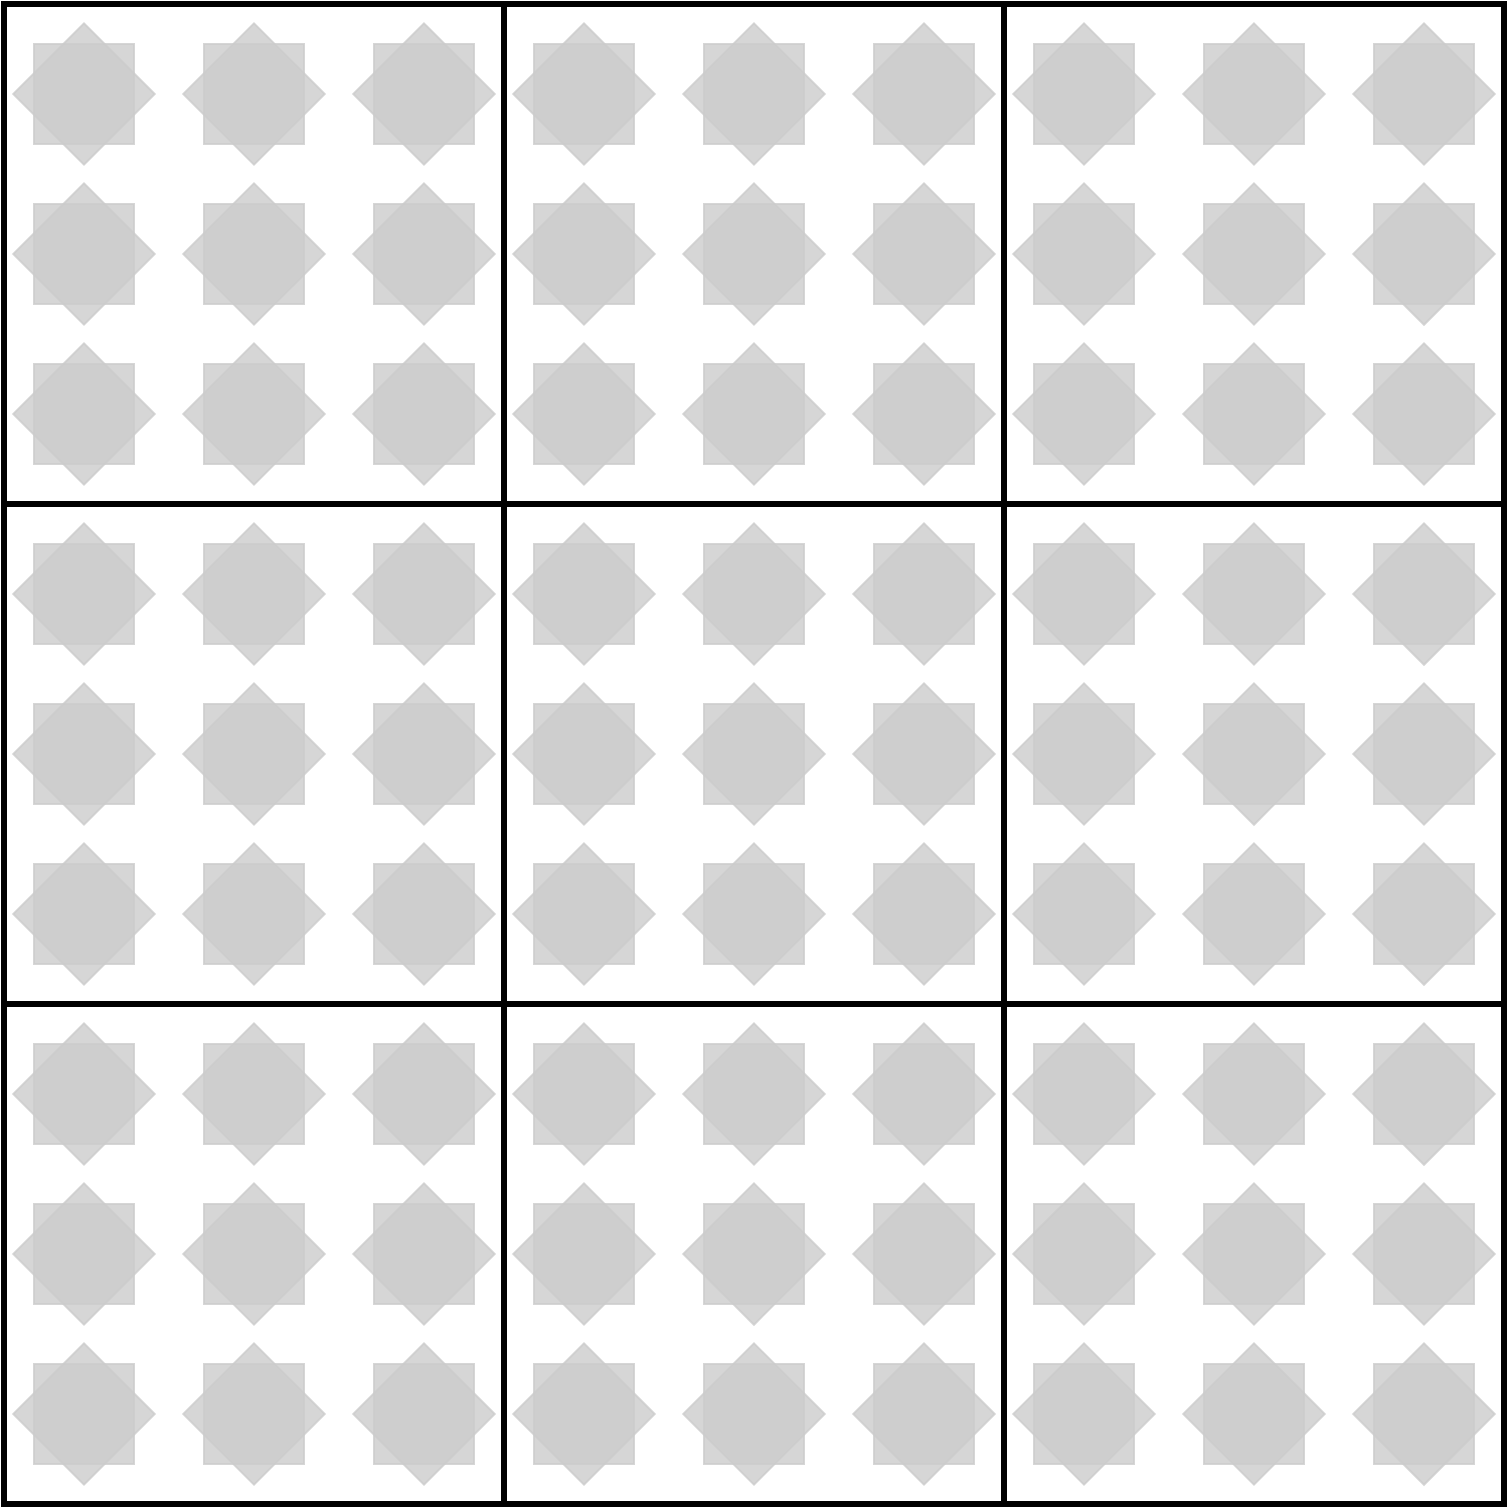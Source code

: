 <mxfile version="12.1.9" type="device" pages="1"><diagram id="GOJhBWJyi0ZHvCEmh9aM" name="Page-1"><mxGraphModel dx="414" dy="-118" grid="0" gridSize="10" guides="0" tooltips="1" connect="0" arrows="0" fold="1" page="0" pageScale="1" pageWidth="1169" pageHeight="827" math="0" shadow="0"><root><mxCell id="0"/><mxCell id="1" parent="0"/><mxCell id="tuP7c2KgImEKTjtKFysE-7" value="" style="whiteSpace=wrap;html=1;aspect=fixed;strokeWidth=3;" vertex="1" parent="1"><mxGeometry x="665" y="1080" width="250" height="250" as="geometry"/></mxCell><mxCell id="tuP7c2KgImEKTjtKFysE-31" value="" style="whiteSpace=wrap;html=1;aspect=fixed;strokeColor=#CCCC;strokeWidth=1;fillColor=#CCCC;" vertex="1" parent="1"><mxGeometry x="850" y="1260" width="50" height="50" as="geometry"/></mxCell><mxCell id="tuP7c2KgImEKTjtKFysE-32" value="" style="whiteSpace=wrap;html=1;aspect=fixed;strokeColor=#CCCC;strokeWidth=1;fillColor=#CCCC;rotation=45;" vertex="1" parent="1"><mxGeometry x="850" y="1260" width="50" height="50" as="geometry"/></mxCell><mxCell id="tuP7c2KgImEKTjtKFysE-33" value="" style="whiteSpace=wrap;html=1;aspect=fixed;strokeColor=#CCCC;strokeWidth=1;fillColor=#CCCC;" vertex="1" parent="1"><mxGeometry x="765" y="1260" width="50" height="50" as="geometry"/></mxCell><mxCell id="tuP7c2KgImEKTjtKFysE-34" value="" style="whiteSpace=wrap;html=1;aspect=fixed;strokeColor=#CCCC;strokeWidth=1;fillColor=#CCCC;rotation=45;" vertex="1" parent="1"><mxGeometry x="765" y="1260" width="50" height="50" as="geometry"/></mxCell><mxCell id="tuP7c2KgImEKTjtKFysE-35" value="" style="whiteSpace=wrap;html=1;aspect=fixed;strokeColor=#CCCC;strokeWidth=1;fillColor=#CCCC;" vertex="1" parent="1"><mxGeometry x="680" y="1260" width="50" height="50" as="geometry"/></mxCell><mxCell id="tuP7c2KgImEKTjtKFysE-36" value="" style="whiteSpace=wrap;html=1;aspect=fixed;strokeColor=#CCCC;strokeWidth=1;fillColor=#CCCC;rotation=45;" vertex="1" parent="1"><mxGeometry x="680" y="1260" width="50" height="50" as="geometry"/></mxCell><mxCell id="tuP7c2KgImEKTjtKFysE-43" value="" style="whiteSpace=wrap;html=1;aspect=fixed;strokeColor=#CCCC;strokeWidth=1;fillColor=#CCCC;" vertex="1" parent="1"><mxGeometry x="850" y="1100" width="50" height="50" as="geometry"/></mxCell><mxCell id="tuP7c2KgImEKTjtKFysE-44" value="" style="whiteSpace=wrap;html=1;aspect=fixed;strokeColor=#CCCC;strokeWidth=1;fillColor=#CCCC;rotation=45;" vertex="1" parent="1"><mxGeometry x="850" y="1100" width="50" height="50" as="geometry"/></mxCell><mxCell id="tuP7c2KgImEKTjtKFysE-45" value="" style="whiteSpace=wrap;html=1;aspect=fixed;strokeColor=#CCCC;strokeWidth=1;fillColor=#CCCC;" vertex="1" parent="1"><mxGeometry x="765" y="1100" width="50" height="50" as="geometry"/></mxCell><mxCell id="tuP7c2KgImEKTjtKFysE-46" value="" style="whiteSpace=wrap;html=1;aspect=fixed;strokeColor=#CCCC;strokeWidth=1;fillColor=#CCCC;rotation=45;" vertex="1" parent="1"><mxGeometry x="765" y="1100" width="50" height="50" as="geometry"/></mxCell><mxCell id="tuP7c2KgImEKTjtKFysE-47" value="" style="whiteSpace=wrap;html=1;aspect=fixed;strokeColor=#CCCC;strokeWidth=1;fillColor=#CCCC;" vertex="1" parent="1"><mxGeometry x="680" y="1100" width="50" height="50" as="geometry"/></mxCell><mxCell id="tuP7c2KgImEKTjtKFysE-48" value="" style="whiteSpace=wrap;html=1;aspect=fixed;strokeColor=#CCCC;strokeWidth=1;fillColor=#CCCC;rotation=45;" vertex="1" parent="1"><mxGeometry x="680" y="1100" width="50" height="50" as="geometry"/></mxCell><mxCell id="tuP7c2KgImEKTjtKFysE-49" value="" style="whiteSpace=wrap;html=1;aspect=fixed;strokeColor=#CCCC;strokeWidth=1;fillColor=#CCCC;" vertex="1" parent="1"><mxGeometry x="850" y="1180" width="50" height="50" as="geometry"/></mxCell><mxCell id="tuP7c2KgImEKTjtKFysE-50" value="" style="whiteSpace=wrap;html=1;aspect=fixed;strokeColor=#CCCC;strokeWidth=1;fillColor=#CCCC;rotation=45;" vertex="1" parent="1"><mxGeometry x="850" y="1180" width="50" height="50" as="geometry"/></mxCell><mxCell id="tuP7c2KgImEKTjtKFysE-51" value="" style="whiteSpace=wrap;html=1;aspect=fixed;strokeColor=#CCCC;strokeWidth=1;fillColor=#CCCC;" vertex="1" parent="1"><mxGeometry x="765" y="1180" width="50" height="50" as="geometry"/></mxCell><mxCell id="tuP7c2KgImEKTjtKFysE-52" value="" style="whiteSpace=wrap;html=1;aspect=fixed;strokeColor=#CCCC;strokeWidth=1;fillColor=#CCCC;rotation=45;" vertex="1" parent="1"><mxGeometry x="765" y="1180" width="50" height="50" as="geometry"/></mxCell><mxCell id="tuP7c2KgImEKTjtKFysE-53" value="" style="whiteSpace=wrap;html=1;aspect=fixed;strokeColor=#CCCC;strokeWidth=1;fillColor=#CCCC;" vertex="1" parent="1"><mxGeometry x="680" y="1180" width="50" height="50" as="geometry"/></mxCell><mxCell id="tuP7c2KgImEKTjtKFysE-54" value="" style="whiteSpace=wrap;html=1;aspect=fixed;strokeColor=#CCCC;strokeWidth=1;fillColor=#CCCC;rotation=45;" vertex="1" parent="1"><mxGeometry x="680" y="1180" width="50" height="50" as="geometry"/></mxCell><mxCell id="tuP7c2KgImEKTjtKFysE-55" value="" style="whiteSpace=wrap;html=1;aspect=fixed;strokeWidth=3;" vertex="1" parent="1"><mxGeometry x="915" y="1080" width="250" height="250" as="geometry"/></mxCell><mxCell id="tuP7c2KgImEKTjtKFysE-56" value="" style="whiteSpace=wrap;html=1;aspect=fixed;strokeColor=#CCCC;strokeWidth=1;fillColor=#CCCC;" vertex="1" parent="1"><mxGeometry x="1100" y="1260" width="50" height="50" as="geometry"/></mxCell><mxCell id="tuP7c2KgImEKTjtKFysE-57" value="" style="whiteSpace=wrap;html=1;aspect=fixed;strokeColor=#CCCC;strokeWidth=1;fillColor=#CCCC;rotation=45;" vertex="1" parent="1"><mxGeometry x="1100" y="1260" width="50" height="50" as="geometry"/></mxCell><mxCell id="tuP7c2KgImEKTjtKFysE-58" value="" style="whiteSpace=wrap;html=1;aspect=fixed;strokeColor=#CCCC;strokeWidth=1;fillColor=#CCCC;" vertex="1" parent="1"><mxGeometry x="1015" y="1260" width="50" height="50" as="geometry"/></mxCell><mxCell id="tuP7c2KgImEKTjtKFysE-59" value="" style="whiteSpace=wrap;html=1;aspect=fixed;strokeColor=#CCCC;strokeWidth=1;fillColor=#CCCC;rotation=45;" vertex="1" parent="1"><mxGeometry x="1015" y="1260" width="50" height="50" as="geometry"/></mxCell><mxCell id="tuP7c2KgImEKTjtKFysE-60" value="" style="whiteSpace=wrap;html=1;aspect=fixed;strokeColor=#CCCC;strokeWidth=1;fillColor=#CCCC;" vertex="1" parent="1"><mxGeometry x="930" y="1260" width="50" height="50" as="geometry"/></mxCell><mxCell id="tuP7c2KgImEKTjtKFysE-61" value="" style="whiteSpace=wrap;html=1;aspect=fixed;strokeColor=#CCCC;strokeWidth=1;fillColor=#CCCC;rotation=45;" vertex="1" parent="1"><mxGeometry x="930" y="1260" width="50" height="50" as="geometry"/></mxCell><mxCell id="tuP7c2KgImEKTjtKFysE-62" value="" style="whiteSpace=wrap;html=1;aspect=fixed;strokeColor=#CCCC;strokeWidth=1;fillColor=#CCCC;" vertex="1" parent="1"><mxGeometry x="1100" y="1100" width="50" height="50" as="geometry"/></mxCell><mxCell id="tuP7c2KgImEKTjtKFysE-63" value="" style="whiteSpace=wrap;html=1;aspect=fixed;strokeColor=#CCCC;strokeWidth=1;fillColor=#CCCC;rotation=45;" vertex="1" parent="1"><mxGeometry x="1100" y="1100" width="50" height="50" as="geometry"/></mxCell><mxCell id="tuP7c2KgImEKTjtKFysE-64" value="" style="whiteSpace=wrap;html=1;aspect=fixed;strokeColor=#CCCC;strokeWidth=1;fillColor=#CCCC;" vertex="1" parent="1"><mxGeometry x="1015" y="1100" width="50" height="50" as="geometry"/></mxCell><mxCell id="tuP7c2KgImEKTjtKFysE-65" value="" style="whiteSpace=wrap;html=1;aspect=fixed;strokeColor=#CCCC;strokeWidth=1;fillColor=#CCCC;rotation=45;" vertex="1" parent="1"><mxGeometry x="1015" y="1100" width="50" height="50" as="geometry"/></mxCell><mxCell id="tuP7c2KgImEKTjtKFysE-66" value="" style="whiteSpace=wrap;html=1;aspect=fixed;strokeColor=#CCCC;strokeWidth=1;fillColor=#CCCC;" vertex="1" parent="1"><mxGeometry x="930" y="1100" width="50" height="50" as="geometry"/></mxCell><mxCell id="tuP7c2KgImEKTjtKFysE-67" value="" style="whiteSpace=wrap;html=1;aspect=fixed;strokeColor=#CCCC;strokeWidth=1;fillColor=#CCCC;rotation=45;" vertex="1" parent="1"><mxGeometry x="930" y="1100" width="50" height="50" as="geometry"/></mxCell><mxCell id="tuP7c2KgImEKTjtKFysE-68" value="" style="whiteSpace=wrap;html=1;aspect=fixed;strokeColor=#CCCC;strokeWidth=1;fillColor=#CCCC;" vertex="1" parent="1"><mxGeometry x="1100" y="1180" width="50" height="50" as="geometry"/></mxCell><mxCell id="tuP7c2KgImEKTjtKFysE-69" value="" style="whiteSpace=wrap;html=1;aspect=fixed;strokeColor=#CCCC;strokeWidth=1;fillColor=#CCCC;rotation=45;" vertex="1" parent="1"><mxGeometry x="1100" y="1180" width="50" height="50" as="geometry"/></mxCell><mxCell id="tuP7c2KgImEKTjtKFysE-70" value="" style="whiteSpace=wrap;html=1;aspect=fixed;strokeColor=#CCCC;strokeWidth=1;fillColor=#CCCC;" vertex="1" parent="1"><mxGeometry x="1015" y="1180" width="50" height="50" as="geometry"/></mxCell><mxCell id="tuP7c2KgImEKTjtKFysE-71" value="" style="whiteSpace=wrap;html=1;aspect=fixed;strokeColor=#CCCC;strokeWidth=1;fillColor=#CCCC;rotation=45;" vertex="1" parent="1"><mxGeometry x="1015" y="1180" width="50" height="50" as="geometry"/></mxCell><mxCell id="tuP7c2KgImEKTjtKFysE-72" value="" style="whiteSpace=wrap;html=1;aspect=fixed;strokeColor=#CCCC;strokeWidth=1;fillColor=#CCCC;" vertex="1" parent="1"><mxGeometry x="930" y="1180" width="50" height="50" as="geometry"/></mxCell><mxCell id="tuP7c2KgImEKTjtKFysE-73" value="" style="whiteSpace=wrap;html=1;aspect=fixed;strokeColor=#CCCC;strokeWidth=1;fillColor=#CCCC;rotation=45;" vertex="1" parent="1"><mxGeometry x="930" y="1180" width="50" height="50" as="geometry"/></mxCell><mxCell id="tuP7c2KgImEKTjtKFysE-93" value="" style="whiteSpace=wrap;html=1;aspect=fixed;strokeWidth=3;" vertex="1" parent="1"><mxGeometry x="415" y="1080" width="250" height="250" as="geometry"/></mxCell><mxCell id="tuP7c2KgImEKTjtKFysE-94" value="" style="whiteSpace=wrap;html=1;aspect=fixed;strokeColor=#CCCC;strokeWidth=1;fillColor=#CCCC;" vertex="1" parent="1"><mxGeometry x="600" y="1260" width="50" height="50" as="geometry"/></mxCell><mxCell id="tuP7c2KgImEKTjtKFysE-95" value="" style="whiteSpace=wrap;html=1;aspect=fixed;strokeColor=#CCCC;strokeWidth=1;fillColor=#CCCC;rotation=45;" vertex="1" parent="1"><mxGeometry x="600" y="1260" width="50" height="50" as="geometry"/></mxCell><mxCell id="tuP7c2KgImEKTjtKFysE-96" value="" style="whiteSpace=wrap;html=1;aspect=fixed;strokeColor=#CCCC;strokeWidth=1;fillColor=#CCCC;" vertex="1" parent="1"><mxGeometry x="515" y="1260" width="50" height="50" as="geometry"/></mxCell><mxCell id="tuP7c2KgImEKTjtKFysE-97" value="" style="whiteSpace=wrap;html=1;aspect=fixed;strokeColor=#CCCC;strokeWidth=1;fillColor=#CCCC;rotation=45;" vertex="1" parent="1"><mxGeometry x="515" y="1260" width="50" height="50" as="geometry"/></mxCell><mxCell id="tuP7c2KgImEKTjtKFysE-98" value="" style="whiteSpace=wrap;html=1;aspect=fixed;strokeColor=#CCCC;strokeWidth=1;fillColor=#CCCC;" vertex="1" parent="1"><mxGeometry x="430" y="1260" width="50" height="50" as="geometry"/></mxCell><mxCell id="tuP7c2KgImEKTjtKFysE-99" value="" style="whiteSpace=wrap;html=1;aspect=fixed;strokeColor=#CCCC;strokeWidth=1;fillColor=#CCCC;rotation=45;" vertex="1" parent="1"><mxGeometry x="430" y="1260" width="50" height="50" as="geometry"/></mxCell><mxCell id="tuP7c2KgImEKTjtKFysE-100" value="" style="whiteSpace=wrap;html=1;aspect=fixed;strokeColor=#CCCC;strokeWidth=1;fillColor=#CCCC;" vertex="1" parent="1"><mxGeometry x="600" y="1100" width="50" height="50" as="geometry"/></mxCell><mxCell id="tuP7c2KgImEKTjtKFysE-101" value="" style="whiteSpace=wrap;html=1;aspect=fixed;strokeColor=#CCCC;strokeWidth=1;fillColor=#CCCC;rotation=45;" vertex="1" parent="1"><mxGeometry x="600" y="1100" width="50" height="50" as="geometry"/></mxCell><mxCell id="tuP7c2KgImEKTjtKFysE-102" value="" style="whiteSpace=wrap;html=1;aspect=fixed;strokeColor=#CCCC;strokeWidth=1;fillColor=#CCCC;" vertex="1" parent="1"><mxGeometry x="515" y="1100" width="50" height="50" as="geometry"/></mxCell><mxCell id="tuP7c2KgImEKTjtKFysE-103" value="" style="whiteSpace=wrap;html=1;aspect=fixed;strokeColor=#CCCC;strokeWidth=1;fillColor=#CCCC;rotation=45;" vertex="1" parent="1"><mxGeometry x="515" y="1100" width="50" height="50" as="geometry"/></mxCell><mxCell id="tuP7c2KgImEKTjtKFysE-104" value="" style="whiteSpace=wrap;html=1;aspect=fixed;strokeColor=#CCCC;strokeWidth=1;fillColor=#CCCC;" vertex="1" parent="1"><mxGeometry x="430" y="1100" width="50" height="50" as="geometry"/></mxCell><mxCell id="tuP7c2KgImEKTjtKFysE-105" value="" style="whiteSpace=wrap;html=1;aspect=fixed;strokeColor=#CCCC;strokeWidth=1;fillColor=#CCCC;rotation=45;" vertex="1" parent="1"><mxGeometry x="430" y="1100" width="50" height="50" as="geometry"/></mxCell><mxCell id="tuP7c2KgImEKTjtKFysE-106" value="" style="whiteSpace=wrap;html=1;aspect=fixed;strokeColor=#CCCC;strokeWidth=1;fillColor=#CCCC;" vertex="1" parent="1"><mxGeometry x="600" y="1180" width="50" height="50" as="geometry"/></mxCell><mxCell id="tuP7c2KgImEKTjtKFysE-107" value="" style="whiteSpace=wrap;html=1;aspect=fixed;strokeColor=#CCCC;strokeWidth=1;fillColor=#CCCC;rotation=45;" vertex="1" parent="1"><mxGeometry x="600" y="1180" width="50" height="50" as="geometry"/></mxCell><mxCell id="tuP7c2KgImEKTjtKFysE-108" value="" style="whiteSpace=wrap;html=1;aspect=fixed;strokeColor=#CCCC;strokeWidth=1;fillColor=#CCCC;" vertex="1" parent="1"><mxGeometry x="515" y="1180" width="50" height="50" as="geometry"/></mxCell><mxCell id="tuP7c2KgImEKTjtKFysE-109" value="" style="whiteSpace=wrap;html=1;aspect=fixed;strokeColor=#CCCC;strokeWidth=1;fillColor=#CCCC;rotation=45;" vertex="1" parent="1"><mxGeometry x="515" y="1180" width="50" height="50" as="geometry"/></mxCell><mxCell id="tuP7c2KgImEKTjtKFysE-110" value="" style="whiteSpace=wrap;html=1;aspect=fixed;strokeColor=#CCCC;strokeWidth=1;fillColor=#CCCC;" vertex="1" parent="1"><mxGeometry x="430" y="1180" width="50" height="50" as="geometry"/></mxCell><mxCell id="tuP7c2KgImEKTjtKFysE-111" value="" style="whiteSpace=wrap;html=1;aspect=fixed;strokeColor=#CCCC;strokeWidth=1;fillColor=#CCCC;rotation=45;" vertex="1" parent="1"><mxGeometry x="430" y="1180" width="50" height="50" as="geometry"/></mxCell><mxCell id="tuP7c2KgImEKTjtKFysE-112" value="" style="whiteSpace=wrap;html=1;aspect=fixed;strokeWidth=3;" vertex="1" parent="1"><mxGeometry x="665" y="1330" width="250" height="250" as="geometry"/></mxCell><mxCell id="tuP7c2KgImEKTjtKFysE-113" value="" style="whiteSpace=wrap;html=1;aspect=fixed;strokeColor=#CCCC;strokeWidth=1;fillColor=#CCCC;" vertex="1" parent="1"><mxGeometry x="850" y="1510" width="50" height="50" as="geometry"/></mxCell><mxCell id="tuP7c2KgImEKTjtKFysE-114" value="" style="whiteSpace=wrap;html=1;aspect=fixed;strokeColor=#CCCC;strokeWidth=1;fillColor=#CCCC;rotation=45;" vertex="1" parent="1"><mxGeometry x="850" y="1510" width="50" height="50" as="geometry"/></mxCell><mxCell id="tuP7c2KgImEKTjtKFysE-115" value="" style="whiteSpace=wrap;html=1;aspect=fixed;strokeColor=#CCCC;strokeWidth=1;fillColor=#CCCC;" vertex="1" parent="1"><mxGeometry x="765" y="1510" width="50" height="50" as="geometry"/></mxCell><mxCell id="tuP7c2KgImEKTjtKFysE-116" value="" style="whiteSpace=wrap;html=1;aspect=fixed;strokeColor=#CCCC;strokeWidth=1;fillColor=#CCCC;rotation=45;" vertex="1" parent="1"><mxGeometry x="765" y="1510" width="50" height="50" as="geometry"/></mxCell><mxCell id="tuP7c2KgImEKTjtKFysE-117" value="" style="whiteSpace=wrap;html=1;aspect=fixed;strokeColor=#CCCC;strokeWidth=1;fillColor=#CCCC;" vertex="1" parent="1"><mxGeometry x="680" y="1510" width="50" height="50" as="geometry"/></mxCell><mxCell id="tuP7c2KgImEKTjtKFysE-118" value="" style="whiteSpace=wrap;html=1;aspect=fixed;strokeColor=#CCCC;strokeWidth=1;fillColor=#CCCC;rotation=45;" vertex="1" parent="1"><mxGeometry x="680" y="1510" width="50" height="50" as="geometry"/></mxCell><mxCell id="tuP7c2KgImEKTjtKFysE-119" value="" style="whiteSpace=wrap;html=1;aspect=fixed;strokeColor=#CCCC;strokeWidth=1;fillColor=#CCCC;" vertex="1" parent="1"><mxGeometry x="850" y="1350" width="50" height="50" as="geometry"/></mxCell><mxCell id="tuP7c2KgImEKTjtKFysE-120" value="" style="whiteSpace=wrap;html=1;aspect=fixed;strokeColor=#CCCC;strokeWidth=1;fillColor=#CCCC;rotation=45;" vertex="1" parent="1"><mxGeometry x="850" y="1350" width="50" height="50" as="geometry"/></mxCell><mxCell id="tuP7c2KgImEKTjtKFysE-121" value="" style="whiteSpace=wrap;html=1;aspect=fixed;strokeColor=#CCCC;strokeWidth=1;fillColor=#CCCC;" vertex="1" parent="1"><mxGeometry x="765" y="1350" width="50" height="50" as="geometry"/></mxCell><mxCell id="tuP7c2KgImEKTjtKFysE-122" value="" style="whiteSpace=wrap;html=1;aspect=fixed;strokeColor=#CCCC;strokeWidth=1;fillColor=#CCCC;rotation=45;" vertex="1" parent="1"><mxGeometry x="765" y="1350" width="50" height="50" as="geometry"/></mxCell><mxCell id="tuP7c2KgImEKTjtKFysE-123" value="" style="whiteSpace=wrap;html=1;aspect=fixed;strokeColor=#CCCC;strokeWidth=1;fillColor=#CCCC;" vertex="1" parent="1"><mxGeometry x="680" y="1350" width="50" height="50" as="geometry"/></mxCell><mxCell id="tuP7c2KgImEKTjtKFysE-124" value="" style="whiteSpace=wrap;html=1;aspect=fixed;strokeColor=#CCCC;strokeWidth=1;fillColor=#CCCC;rotation=45;" vertex="1" parent="1"><mxGeometry x="680" y="1350" width="50" height="50" as="geometry"/></mxCell><mxCell id="tuP7c2KgImEKTjtKFysE-125" value="" style="whiteSpace=wrap;html=1;aspect=fixed;strokeColor=#CCCC;strokeWidth=1;fillColor=#CCCC;" vertex="1" parent="1"><mxGeometry x="850" y="1430" width="50" height="50" as="geometry"/></mxCell><mxCell id="tuP7c2KgImEKTjtKFysE-126" value="" style="whiteSpace=wrap;html=1;aspect=fixed;strokeColor=#CCCC;strokeWidth=1;fillColor=#CCCC;rotation=45;" vertex="1" parent="1"><mxGeometry x="850" y="1430" width="50" height="50" as="geometry"/></mxCell><mxCell id="tuP7c2KgImEKTjtKFysE-127" value="" style="whiteSpace=wrap;html=1;aspect=fixed;strokeColor=#CCCC;strokeWidth=1;fillColor=#CCCC;" vertex="1" parent="1"><mxGeometry x="765" y="1430" width="50" height="50" as="geometry"/></mxCell><mxCell id="tuP7c2KgImEKTjtKFysE-128" value="" style="whiteSpace=wrap;html=1;aspect=fixed;strokeColor=#CCCC;strokeWidth=1;fillColor=#CCCC;rotation=45;" vertex="1" parent="1"><mxGeometry x="765" y="1430" width="50" height="50" as="geometry"/></mxCell><mxCell id="tuP7c2KgImEKTjtKFysE-129" value="" style="whiteSpace=wrap;html=1;aspect=fixed;strokeColor=#CCCC;strokeWidth=1;fillColor=#CCCC;" vertex="1" parent="1"><mxGeometry x="680" y="1430" width="50" height="50" as="geometry"/></mxCell><mxCell id="tuP7c2KgImEKTjtKFysE-130" value="" style="whiteSpace=wrap;html=1;aspect=fixed;strokeColor=#CCCC;strokeWidth=1;fillColor=#CCCC;rotation=45;" vertex="1" parent="1"><mxGeometry x="680" y="1430" width="50" height="50" as="geometry"/></mxCell><mxCell id="tuP7c2KgImEKTjtKFysE-131" value="" style="whiteSpace=wrap;html=1;aspect=fixed;strokeWidth=3;" vertex="1" parent="1"><mxGeometry x="915" y="1330" width="250" height="250" as="geometry"/></mxCell><mxCell id="tuP7c2KgImEKTjtKFysE-132" value="" style="whiteSpace=wrap;html=1;aspect=fixed;strokeColor=#CCCC;strokeWidth=1;fillColor=#CCCC;" vertex="1" parent="1"><mxGeometry x="1100" y="1510" width="50" height="50" as="geometry"/></mxCell><mxCell id="tuP7c2KgImEKTjtKFysE-133" value="" style="whiteSpace=wrap;html=1;aspect=fixed;strokeColor=#CCCC;strokeWidth=1;fillColor=#CCCC;rotation=45;" vertex="1" parent="1"><mxGeometry x="1100" y="1510" width="50" height="50" as="geometry"/></mxCell><mxCell id="tuP7c2KgImEKTjtKFysE-134" value="" style="whiteSpace=wrap;html=1;aspect=fixed;strokeColor=#CCCC;strokeWidth=1;fillColor=#CCCC;" vertex="1" parent="1"><mxGeometry x="1015" y="1510" width="50" height="50" as="geometry"/></mxCell><mxCell id="tuP7c2KgImEKTjtKFysE-135" value="" style="whiteSpace=wrap;html=1;aspect=fixed;strokeColor=#CCCC;strokeWidth=1;fillColor=#CCCC;rotation=45;" vertex="1" parent="1"><mxGeometry x="1015" y="1510" width="50" height="50" as="geometry"/></mxCell><mxCell id="tuP7c2KgImEKTjtKFysE-136" value="" style="whiteSpace=wrap;html=1;aspect=fixed;strokeColor=#CCCC;strokeWidth=1;fillColor=#CCCC;" vertex="1" parent="1"><mxGeometry x="930" y="1510" width="50" height="50" as="geometry"/></mxCell><mxCell id="tuP7c2KgImEKTjtKFysE-137" value="" style="whiteSpace=wrap;html=1;aspect=fixed;strokeColor=#CCCC;strokeWidth=1;fillColor=#CCCC;rotation=45;" vertex="1" parent="1"><mxGeometry x="930" y="1510" width="50" height="50" as="geometry"/></mxCell><mxCell id="tuP7c2KgImEKTjtKFysE-138" value="" style="whiteSpace=wrap;html=1;aspect=fixed;strokeColor=#CCCC;strokeWidth=1;fillColor=#CCCC;" vertex="1" parent="1"><mxGeometry x="1100" y="1350" width="50" height="50" as="geometry"/></mxCell><mxCell id="tuP7c2KgImEKTjtKFysE-139" value="" style="whiteSpace=wrap;html=1;aspect=fixed;strokeColor=#CCCC;strokeWidth=1;fillColor=#CCCC;rotation=45;" vertex="1" parent="1"><mxGeometry x="1100" y="1350" width="50" height="50" as="geometry"/></mxCell><mxCell id="tuP7c2KgImEKTjtKFysE-140" value="" style="whiteSpace=wrap;html=1;aspect=fixed;strokeColor=#CCCC;strokeWidth=1;fillColor=#CCCC;" vertex="1" parent="1"><mxGeometry x="1015" y="1350" width="50" height="50" as="geometry"/></mxCell><mxCell id="tuP7c2KgImEKTjtKFysE-141" value="" style="whiteSpace=wrap;html=1;aspect=fixed;strokeColor=#CCCC;strokeWidth=1;fillColor=#CCCC;rotation=45;" vertex="1" parent="1"><mxGeometry x="1015" y="1350" width="50" height="50" as="geometry"/></mxCell><mxCell id="tuP7c2KgImEKTjtKFysE-142" value="" style="whiteSpace=wrap;html=1;aspect=fixed;strokeColor=#CCCC;strokeWidth=1;fillColor=#CCCC;" vertex="1" parent="1"><mxGeometry x="930" y="1350" width="50" height="50" as="geometry"/></mxCell><mxCell id="tuP7c2KgImEKTjtKFysE-143" value="" style="whiteSpace=wrap;html=1;aspect=fixed;strokeColor=#CCCC;strokeWidth=1;fillColor=#CCCC;rotation=45;" vertex="1" parent="1"><mxGeometry x="930" y="1350" width="50" height="50" as="geometry"/></mxCell><mxCell id="tuP7c2KgImEKTjtKFysE-144" value="" style="whiteSpace=wrap;html=1;aspect=fixed;strokeColor=#CCCC;strokeWidth=1;fillColor=#CCCC;" vertex="1" parent="1"><mxGeometry x="1100" y="1430" width="50" height="50" as="geometry"/></mxCell><mxCell id="tuP7c2KgImEKTjtKFysE-145" value="" style="whiteSpace=wrap;html=1;aspect=fixed;strokeColor=#CCCC;strokeWidth=1;fillColor=#CCCC;rotation=45;" vertex="1" parent="1"><mxGeometry x="1100" y="1430" width="50" height="50" as="geometry"/></mxCell><mxCell id="tuP7c2KgImEKTjtKFysE-146" value="" style="whiteSpace=wrap;html=1;aspect=fixed;strokeColor=#CCCC;strokeWidth=1;fillColor=#CCCC;" vertex="1" parent="1"><mxGeometry x="1015" y="1430" width="50" height="50" as="geometry"/></mxCell><mxCell id="tuP7c2KgImEKTjtKFysE-147" value="" style="whiteSpace=wrap;html=1;aspect=fixed;strokeColor=#CCCC;strokeWidth=1;fillColor=#CCCC;rotation=45;" vertex="1" parent="1"><mxGeometry x="1015" y="1430" width="50" height="50" as="geometry"/></mxCell><mxCell id="tuP7c2KgImEKTjtKFysE-148" value="" style="whiteSpace=wrap;html=1;aspect=fixed;strokeColor=#CCCC;strokeWidth=1;fillColor=#CCCC;" vertex="1" parent="1"><mxGeometry x="930" y="1430" width="50" height="50" as="geometry"/></mxCell><mxCell id="tuP7c2KgImEKTjtKFysE-149" value="" style="whiteSpace=wrap;html=1;aspect=fixed;strokeColor=#CCCC;strokeWidth=1;fillColor=#CCCC;rotation=45;" vertex="1" parent="1"><mxGeometry x="930" y="1430" width="50" height="50" as="geometry"/></mxCell><mxCell id="tuP7c2KgImEKTjtKFysE-150" value="" style="whiteSpace=wrap;html=1;aspect=fixed;strokeWidth=3;" vertex="1" parent="1"><mxGeometry x="415" y="1330" width="250" height="250" as="geometry"/></mxCell><mxCell id="tuP7c2KgImEKTjtKFysE-151" value="" style="whiteSpace=wrap;html=1;aspect=fixed;strokeColor=#CCCC;strokeWidth=1;fillColor=#CCCC;" vertex="1" parent="1"><mxGeometry x="600" y="1510" width="50" height="50" as="geometry"/></mxCell><mxCell id="tuP7c2KgImEKTjtKFysE-152" value="" style="whiteSpace=wrap;html=1;aspect=fixed;strokeColor=#CCCC;strokeWidth=1;fillColor=#CCCC;rotation=45;" vertex="1" parent="1"><mxGeometry x="600" y="1510" width="50" height="50" as="geometry"/></mxCell><mxCell id="tuP7c2KgImEKTjtKFysE-153" value="" style="whiteSpace=wrap;html=1;aspect=fixed;strokeColor=#CCCC;strokeWidth=1;fillColor=#CCCC;" vertex="1" parent="1"><mxGeometry x="515" y="1510" width="50" height="50" as="geometry"/></mxCell><mxCell id="tuP7c2KgImEKTjtKFysE-154" value="" style="whiteSpace=wrap;html=1;aspect=fixed;strokeColor=#CCCC;strokeWidth=1;fillColor=#CCCC;rotation=45;" vertex="1" parent="1"><mxGeometry x="515" y="1510" width="50" height="50" as="geometry"/></mxCell><mxCell id="tuP7c2KgImEKTjtKFysE-155" value="" style="whiteSpace=wrap;html=1;aspect=fixed;strokeColor=#CCCC;strokeWidth=1;fillColor=#CCCC;" vertex="1" parent="1"><mxGeometry x="430" y="1510" width="50" height="50" as="geometry"/></mxCell><mxCell id="tuP7c2KgImEKTjtKFysE-156" value="" style="whiteSpace=wrap;html=1;aspect=fixed;strokeColor=#CCCC;strokeWidth=1;fillColor=#CCCC;rotation=45;" vertex="1" parent="1"><mxGeometry x="430" y="1510" width="50" height="50" as="geometry"/></mxCell><mxCell id="tuP7c2KgImEKTjtKFysE-157" value="" style="whiteSpace=wrap;html=1;aspect=fixed;strokeColor=#CCCC;strokeWidth=1;fillColor=#CCCC;" vertex="1" parent="1"><mxGeometry x="600" y="1350" width="50" height="50" as="geometry"/></mxCell><mxCell id="tuP7c2KgImEKTjtKFysE-158" value="" style="whiteSpace=wrap;html=1;aspect=fixed;strokeColor=#CCCC;strokeWidth=1;fillColor=#CCCC;rotation=45;" vertex="1" parent="1"><mxGeometry x="600" y="1350" width="50" height="50" as="geometry"/></mxCell><mxCell id="tuP7c2KgImEKTjtKFysE-159" value="" style="whiteSpace=wrap;html=1;aspect=fixed;strokeColor=#CCCC;strokeWidth=1;fillColor=#CCCC;" vertex="1" parent="1"><mxGeometry x="515" y="1350" width="50" height="50" as="geometry"/></mxCell><mxCell id="tuP7c2KgImEKTjtKFysE-160" value="" style="whiteSpace=wrap;html=1;aspect=fixed;strokeColor=#CCCC;strokeWidth=1;fillColor=#CCCC;rotation=45;" vertex="1" parent="1"><mxGeometry x="515" y="1350" width="50" height="50" as="geometry"/></mxCell><mxCell id="tuP7c2KgImEKTjtKFysE-161" value="" style="whiteSpace=wrap;html=1;aspect=fixed;strokeColor=#CCCC;strokeWidth=1;fillColor=#CCCC;" vertex="1" parent="1"><mxGeometry x="430" y="1350" width="50" height="50" as="geometry"/></mxCell><mxCell id="tuP7c2KgImEKTjtKFysE-162" value="" style="whiteSpace=wrap;html=1;aspect=fixed;strokeColor=#CCCC;strokeWidth=1;fillColor=#CCCC;rotation=45;" vertex="1" parent="1"><mxGeometry x="430" y="1350" width="50" height="50" as="geometry"/></mxCell><mxCell id="tuP7c2KgImEKTjtKFysE-163" value="" style="whiteSpace=wrap;html=1;aspect=fixed;strokeColor=#CCCC;strokeWidth=1;fillColor=#CCCC;" vertex="1" parent="1"><mxGeometry x="600" y="1430" width="50" height="50" as="geometry"/></mxCell><mxCell id="tuP7c2KgImEKTjtKFysE-164" value="" style="whiteSpace=wrap;html=1;aspect=fixed;strokeColor=#CCCC;strokeWidth=1;fillColor=#CCCC;rotation=45;" vertex="1" parent="1"><mxGeometry x="600" y="1430" width="50" height="50" as="geometry"/></mxCell><mxCell id="tuP7c2KgImEKTjtKFysE-165" value="" style="whiteSpace=wrap;html=1;aspect=fixed;strokeColor=#CCCC;strokeWidth=1;fillColor=#CCCC;" vertex="1" parent="1"><mxGeometry x="515" y="1430" width="50" height="50" as="geometry"/></mxCell><mxCell id="tuP7c2KgImEKTjtKFysE-166" value="" style="whiteSpace=wrap;html=1;aspect=fixed;strokeColor=#CCCC;strokeWidth=1;fillColor=#CCCC;rotation=45;" vertex="1" parent="1"><mxGeometry x="515" y="1430" width="50" height="50" as="geometry"/></mxCell><mxCell id="tuP7c2KgImEKTjtKFysE-167" value="" style="whiteSpace=wrap;html=1;aspect=fixed;strokeColor=#CCCC;strokeWidth=1;fillColor=#CCCC;" vertex="1" parent="1"><mxGeometry x="430" y="1430" width="50" height="50" as="geometry"/></mxCell><mxCell id="tuP7c2KgImEKTjtKFysE-168" value="" style="whiteSpace=wrap;html=1;aspect=fixed;strokeColor=#CCCC;strokeWidth=1;fillColor=#CCCC;rotation=45;" vertex="1" parent="1"><mxGeometry x="430" y="1430" width="50" height="50" as="geometry"/></mxCell><mxCell id="tuP7c2KgImEKTjtKFysE-169" value="" style="whiteSpace=wrap;html=1;aspect=fixed;strokeWidth=3;" vertex="1" parent="1"><mxGeometry x="415" y="1580" width="250" height="250" as="geometry"/></mxCell><mxCell id="tuP7c2KgImEKTjtKFysE-170" value="" style="whiteSpace=wrap;html=1;aspect=fixed;strokeColor=#CCCC;strokeWidth=1;fillColor=#CCCC;" vertex="1" parent="1"><mxGeometry x="600" y="1760" width="50" height="50" as="geometry"/></mxCell><mxCell id="tuP7c2KgImEKTjtKFysE-171" value="" style="whiteSpace=wrap;html=1;aspect=fixed;strokeColor=#CCCC;strokeWidth=1;fillColor=#CCCC;rotation=45;" vertex="1" parent="1"><mxGeometry x="600" y="1760" width="50" height="50" as="geometry"/></mxCell><mxCell id="tuP7c2KgImEKTjtKFysE-172" value="" style="whiteSpace=wrap;html=1;aspect=fixed;strokeColor=#CCCC;strokeWidth=1;fillColor=#CCCC;" vertex="1" parent="1"><mxGeometry x="515" y="1760" width="50" height="50" as="geometry"/></mxCell><mxCell id="tuP7c2KgImEKTjtKFysE-173" value="" style="whiteSpace=wrap;html=1;aspect=fixed;strokeColor=#CCCC;strokeWidth=1;fillColor=#CCCC;rotation=45;" vertex="1" parent="1"><mxGeometry x="515" y="1760" width="50" height="50" as="geometry"/></mxCell><mxCell id="tuP7c2KgImEKTjtKFysE-174" value="" style="whiteSpace=wrap;html=1;aspect=fixed;strokeColor=#CCCC;strokeWidth=1;fillColor=#CCCC;" vertex="1" parent="1"><mxGeometry x="430" y="1760" width="50" height="50" as="geometry"/></mxCell><mxCell id="tuP7c2KgImEKTjtKFysE-175" value="" style="whiteSpace=wrap;html=1;aspect=fixed;strokeColor=#CCCC;strokeWidth=1;fillColor=#CCCC;rotation=45;" vertex="1" parent="1"><mxGeometry x="430" y="1760" width="50" height="50" as="geometry"/></mxCell><mxCell id="tuP7c2KgImEKTjtKFysE-176" value="" style="whiteSpace=wrap;html=1;aspect=fixed;strokeColor=#CCCC;strokeWidth=1;fillColor=#CCCC;" vertex="1" parent="1"><mxGeometry x="600" y="1600" width="50" height="50" as="geometry"/></mxCell><mxCell id="tuP7c2KgImEKTjtKFysE-177" value="" style="whiteSpace=wrap;html=1;aspect=fixed;strokeColor=#CCCC;strokeWidth=1;fillColor=#CCCC;rotation=45;" vertex="1" parent="1"><mxGeometry x="600" y="1600" width="50" height="50" as="geometry"/></mxCell><mxCell id="tuP7c2KgImEKTjtKFysE-178" value="" style="whiteSpace=wrap;html=1;aspect=fixed;strokeColor=#CCCC;strokeWidth=1;fillColor=#CCCC;" vertex="1" parent="1"><mxGeometry x="515" y="1600" width="50" height="50" as="geometry"/></mxCell><mxCell id="tuP7c2KgImEKTjtKFysE-179" value="" style="whiteSpace=wrap;html=1;aspect=fixed;strokeColor=#CCCC;strokeWidth=1;fillColor=#CCCC;rotation=45;" vertex="1" parent="1"><mxGeometry x="515" y="1600" width="50" height="50" as="geometry"/></mxCell><mxCell id="tuP7c2KgImEKTjtKFysE-180" value="" style="whiteSpace=wrap;html=1;aspect=fixed;strokeColor=#CCCC;strokeWidth=1;fillColor=#CCCC;" vertex="1" parent="1"><mxGeometry x="430" y="1600" width="50" height="50" as="geometry"/></mxCell><mxCell id="tuP7c2KgImEKTjtKFysE-181" value="" style="whiteSpace=wrap;html=1;aspect=fixed;strokeColor=#CCCC;strokeWidth=1;fillColor=#CCCC;rotation=45;" vertex="1" parent="1"><mxGeometry x="430" y="1600" width="50" height="50" as="geometry"/></mxCell><mxCell id="tuP7c2KgImEKTjtKFysE-182" value="" style="whiteSpace=wrap;html=1;aspect=fixed;strokeColor=#CCCC;strokeWidth=1;fillColor=#CCCC;" vertex="1" parent="1"><mxGeometry x="600" y="1680" width="50" height="50" as="geometry"/></mxCell><mxCell id="tuP7c2KgImEKTjtKFysE-183" value="" style="whiteSpace=wrap;html=1;aspect=fixed;strokeColor=#CCCC;strokeWidth=1;fillColor=#CCCC;rotation=45;" vertex="1" parent="1"><mxGeometry x="600" y="1680" width="50" height="50" as="geometry"/></mxCell><mxCell id="tuP7c2KgImEKTjtKFysE-184" value="" style="whiteSpace=wrap;html=1;aspect=fixed;strokeColor=#CCCC;strokeWidth=1;fillColor=#CCCC;" vertex="1" parent="1"><mxGeometry x="515" y="1680" width="50" height="50" as="geometry"/></mxCell><mxCell id="tuP7c2KgImEKTjtKFysE-185" value="" style="whiteSpace=wrap;html=1;aspect=fixed;strokeColor=#CCCC;strokeWidth=1;fillColor=#CCCC;rotation=45;" vertex="1" parent="1"><mxGeometry x="515" y="1680" width="50" height="50" as="geometry"/></mxCell><mxCell id="tuP7c2KgImEKTjtKFysE-186" value="" style="whiteSpace=wrap;html=1;aspect=fixed;strokeColor=#CCCC;strokeWidth=1;fillColor=#CCCC;" vertex="1" parent="1"><mxGeometry x="430" y="1680" width="50" height="50" as="geometry"/></mxCell><mxCell id="tuP7c2KgImEKTjtKFysE-187" value="" style="whiteSpace=wrap;html=1;aspect=fixed;strokeColor=#CCCC;strokeWidth=1;fillColor=#CCCC;rotation=45;" vertex="1" parent="1"><mxGeometry x="430" y="1680" width="50" height="50" as="geometry"/></mxCell><mxCell id="tuP7c2KgImEKTjtKFysE-188" value="" style="whiteSpace=wrap;html=1;aspect=fixed;strokeWidth=3;" vertex="1" parent="1"><mxGeometry x="665" y="1580" width="250" height="250" as="geometry"/></mxCell><mxCell id="tuP7c2KgImEKTjtKFysE-189" value="" style="whiteSpace=wrap;html=1;aspect=fixed;strokeColor=#CCCC;strokeWidth=1;fillColor=#CCCC;" vertex="1" parent="1"><mxGeometry x="850" y="1760" width="50" height="50" as="geometry"/></mxCell><mxCell id="tuP7c2KgImEKTjtKFysE-190" value="" style="whiteSpace=wrap;html=1;aspect=fixed;strokeColor=#CCCC;strokeWidth=1;fillColor=#CCCC;rotation=45;" vertex="1" parent="1"><mxGeometry x="850" y="1760" width="50" height="50" as="geometry"/></mxCell><mxCell id="tuP7c2KgImEKTjtKFysE-191" value="" style="whiteSpace=wrap;html=1;aspect=fixed;strokeColor=#CCCC;strokeWidth=1;fillColor=#CCCC;" vertex="1" parent="1"><mxGeometry x="765" y="1760" width="50" height="50" as="geometry"/></mxCell><mxCell id="tuP7c2KgImEKTjtKFysE-192" value="" style="whiteSpace=wrap;html=1;aspect=fixed;strokeColor=#CCCC;strokeWidth=1;fillColor=#CCCC;rotation=45;" vertex="1" parent="1"><mxGeometry x="765" y="1760" width="50" height="50" as="geometry"/></mxCell><mxCell id="tuP7c2KgImEKTjtKFysE-193" value="" style="whiteSpace=wrap;html=1;aspect=fixed;strokeColor=#CCCC;strokeWidth=1;fillColor=#CCCC;" vertex="1" parent="1"><mxGeometry x="680" y="1760" width="50" height="50" as="geometry"/></mxCell><mxCell id="tuP7c2KgImEKTjtKFysE-194" value="" style="whiteSpace=wrap;html=1;aspect=fixed;strokeColor=#CCCC;strokeWidth=1;fillColor=#CCCC;rotation=45;" vertex="1" parent="1"><mxGeometry x="680" y="1760" width="50" height="50" as="geometry"/></mxCell><mxCell id="tuP7c2KgImEKTjtKFysE-195" value="" style="whiteSpace=wrap;html=1;aspect=fixed;strokeColor=#CCCC;strokeWidth=1;fillColor=#CCCC;" vertex="1" parent="1"><mxGeometry x="850" y="1600" width="50" height="50" as="geometry"/></mxCell><mxCell id="tuP7c2KgImEKTjtKFysE-196" value="" style="whiteSpace=wrap;html=1;aspect=fixed;strokeColor=#CCCC;strokeWidth=1;fillColor=#CCCC;rotation=45;" vertex="1" parent="1"><mxGeometry x="850" y="1600" width="50" height="50" as="geometry"/></mxCell><mxCell id="tuP7c2KgImEKTjtKFysE-197" value="" style="whiteSpace=wrap;html=1;aspect=fixed;strokeColor=#CCCC;strokeWidth=1;fillColor=#CCCC;" vertex="1" parent="1"><mxGeometry x="765" y="1600" width="50" height="50" as="geometry"/></mxCell><mxCell id="tuP7c2KgImEKTjtKFysE-198" value="" style="whiteSpace=wrap;html=1;aspect=fixed;strokeColor=#CCCC;strokeWidth=1;fillColor=#CCCC;rotation=45;" vertex="1" parent="1"><mxGeometry x="765" y="1600" width="50" height="50" as="geometry"/></mxCell><mxCell id="tuP7c2KgImEKTjtKFysE-199" value="" style="whiteSpace=wrap;html=1;aspect=fixed;strokeColor=#CCCC;strokeWidth=1;fillColor=#CCCC;" vertex="1" parent="1"><mxGeometry x="680" y="1600" width="50" height="50" as="geometry"/></mxCell><mxCell id="tuP7c2KgImEKTjtKFysE-200" value="" style="whiteSpace=wrap;html=1;aspect=fixed;strokeColor=#CCCC;strokeWidth=1;fillColor=#CCCC;rotation=45;" vertex="1" parent="1"><mxGeometry x="680" y="1600" width="50" height="50" as="geometry"/></mxCell><mxCell id="tuP7c2KgImEKTjtKFysE-201" value="" style="whiteSpace=wrap;html=1;aspect=fixed;strokeColor=#CCCC;strokeWidth=1;fillColor=#CCCC;" vertex="1" parent="1"><mxGeometry x="850" y="1680" width="50" height="50" as="geometry"/></mxCell><mxCell id="tuP7c2KgImEKTjtKFysE-202" value="" style="whiteSpace=wrap;html=1;aspect=fixed;strokeColor=#CCCC;strokeWidth=1;fillColor=#CCCC;rotation=45;" vertex="1" parent="1"><mxGeometry x="850" y="1680" width="50" height="50" as="geometry"/></mxCell><mxCell id="tuP7c2KgImEKTjtKFysE-203" value="" style="whiteSpace=wrap;html=1;aspect=fixed;strokeColor=#CCCC;strokeWidth=1;fillColor=#CCCC;" vertex="1" parent="1"><mxGeometry x="765" y="1680" width="50" height="50" as="geometry"/></mxCell><mxCell id="tuP7c2KgImEKTjtKFysE-204" value="" style="whiteSpace=wrap;html=1;aspect=fixed;strokeColor=#CCCC;strokeWidth=1;fillColor=#CCCC;rotation=45;" vertex="1" parent="1"><mxGeometry x="765" y="1680" width="50" height="50" as="geometry"/></mxCell><mxCell id="tuP7c2KgImEKTjtKFysE-205" value="" style="whiteSpace=wrap;html=1;aspect=fixed;strokeColor=#CCCC;strokeWidth=1;fillColor=#CCCC;" vertex="1" parent="1"><mxGeometry x="680" y="1680" width="50" height="50" as="geometry"/></mxCell><mxCell id="tuP7c2KgImEKTjtKFysE-206" value="" style="whiteSpace=wrap;html=1;aspect=fixed;strokeColor=#CCCC;strokeWidth=1;fillColor=#CCCC;rotation=45;" vertex="1" parent="1"><mxGeometry x="680" y="1680" width="50" height="50" as="geometry"/></mxCell><mxCell id="tuP7c2KgImEKTjtKFysE-207" value="" style="whiteSpace=wrap;html=1;aspect=fixed;strokeWidth=3;" vertex="1" parent="1"><mxGeometry x="915" y="1580" width="250" height="250" as="geometry"/></mxCell><mxCell id="tuP7c2KgImEKTjtKFysE-208" value="" style="whiteSpace=wrap;html=1;aspect=fixed;strokeColor=#CCCC;strokeWidth=1;fillColor=#CCCC;" vertex="1" parent="1"><mxGeometry x="1100" y="1760" width="50" height="50" as="geometry"/></mxCell><mxCell id="tuP7c2KgImEKTjtKFysE-209" value="" style="whiteSpace=wrap;html=1;aspect=fixed;strokeColor=#CCCC;strokeWidth=1;fillColor=#CCCC;rotation=45;" vertex="1" parent="1"><mxGeometry x="1100" y="1760" width="50" height="50" as="geometry"/></mxCell><mxCell id="tuP7c2KgImEKTjtKFysE-210" value="" style="whiteSpace=wrap;html=1;aspect=fixed;strokeColor=#CCCC;strokeWidth=1;fillColor=#CCCC;" vertex="1" parent="1"><mxGeometry x="1015" y="1760" width="50" height="50" as="geometry"/></mxCell><mxCell id="tuP7c2KgImEKTjtKFysE-211" value="" style="whiteSpace=wrap;html=1;aspect=fixed;strokeColor=#CCCC;strokeWidth=1;fillColor=#CCCC;rotation=45;" vertex="1" parent="1"><mxGeometry x="1015" y="1760" width="50" height="50" as="geometry"/></mxCell><mxCell id="tuP7c2KgImEKTjtKFysE-212" value="" style="whiteSpace=wrap;html=1;aspect=fixed;strokeColor=#CCCC;strokeWidth=1;fillColor=#CCCC;" vertex="1" parent="1"><mxGeometry x="930" y="1760" width="50" height="50" as="geometry"/></mxCell><mxCell id="tuP7c2KgImEKTjtKFysE-213" value="" style="whiteSpace=wrap;html=1;aspect=fixed;strokeColor=#CCCC;strokeWidth=1;fillColor=#CCCC;rotation=45;" vertex="1" parent="1"><mxGeometry x="930" y="1760" width="50" height="50" as="geometry"/></mxCell><mxCell id="tuP7c2KgImEKTjtKFysE-214" value="" style="whiteSpace=wrap;html=1;aspect=fixed;strokeColor=#CCCC;strokeWidth=1;fillColor=#CCCC;" vertex="1" parent="1"><mxGeometry x="1100" y="1600" width="50" height="50" as="geometry"/></mxCell><mxCell id="tuP7c2KgImEKTjtKFysE-215" value="" style="whiteSpace=wrap;html=1;aspect=fixed;strokeColor=#CCCC;strokeWidth=1;fillColor=#CCCC;rotation=45;" vertex="1" parent="1"><mxGeometry x="1100" y="1600" width="50" height="50" as="geometry"/></mxCell><mxCell id="tuP7c2KgImEKTjtKFysE-216" value="" style="whiteSpace=wrap;html=1;aspect=fixed;strokeColor=#CCCC;strokeWidth=1;fillColor=#CCCC;" vertex="1" parent="1"><mxGeometry x="1015" y="1600" width="50" height="50" as="geometry"/></mxCell><mxCell id="tuP7c2KgImEKTjtKFysE-217" value="" style="whiteSpace=wrap;html=1;aspect=fixed;strokeColor=#CCCC;strokeWidth=1;fillColor=#CCCC;rotation=45;" vertex="1" parent="1"><mxGeometry x="1015" y="1600" width="50" height="50" as="geometry"/></mxCell><mxCell id="tuP7c2KgImEKTjtKFysE-218" value="" style="whiteSpace=wrap;html=1;aspect=fixed;strokeColor=#CCCC;strokeWidth=1;fillColor=#CCCC;" vertex="1" parent="1"><mxGeometry x="930" y="1600" width="50" height="50" as="geometry"/></mxCell><mxCell id="tuP7c2KgImEKTjtKFysE-219" value="" style="whiteSpace=wrap;html=1;aspect=fixed;strokeColor=#CCCC;strokeWidth=1;fillColor=#CCCC;rotation=45;" vertex="1" parent="1"><mxGeometry x="930" y="1600" width="50" height="50" as="geometry"/></mxCell><mxCell id="tuP7c2KgImEKTjtKFysE-220" value="" style="whiteSpace=wrap;html=1;aspect=fixed;strokeColor=#CCCC;strokeWidth=1;fillColor=#CCCC;" vertex="1" parent="1"><mxGeometry x="1100" y="1680" width="50" height="50" as="geometry"/></mxCell><mxCell id="tuP7c2KgImEKTjtKFysE-221" value="" style="whiteSpace=wrap;html=1;aspect=fixed;strokeColor=#CCCC;strokeWidth=1;fillColor=#CCCC;rotation=45;" vertex="1" parent="1"><mxGeometry x="1100" y="1680" width="50" height="50" as="geometry"/></mxCell><mxCell id="tuP7c2KgImEKTjtKFysE-222" value="" style="whiteSpace=wrap;html=1;aspect=fixed;strokeColor=#CCCC;strokeWidth=1;fillColor=#CCCC;" vertex="1" parent="1"><mxGeometry x="1015" y="1680" width="50" height="50" as="geometry"/></mxCell><mxCell id="tuP7c2KgImEKTjtKFysE-223" value="" style="whiteSpace=wrap;html=1;aspect=fixed;strokeColor=#CCCC;strokeWidth=1;fillColor=#CCCC;rotation=45;" vertex="1" parent="1"><mxGeometry x="1015" y="1680" width="50" height="50" as="geometry"/></mxCell><mxCell id="tuP7c2KgImEKTjtKFysE-224" value="" style="whiteSpace=wrap;html=1;aspect=fixed;strokeColor=#CCCC;strokeWidth=1;fillColor=#CCCC;" vertex="1" parent="1"><mxGeometry x="930" y="1680" width="50" height="50" as="geometry"/></mxCell><mxCell id="tuP7c2KgImEKTjtKFysE-225" value="" style="whiteSpace=wrap;html=1;aspect=fixed;strokeColor=#CCCC;strokeWidth=1;fillColor=#CCCC;rotation=45;" vertex="1" parent="1"><mxGeometry x="930" y="1680" width="50" height="50" as="geometry"/></mxCell></root></mxGraphModel></diagram></mxfile>
